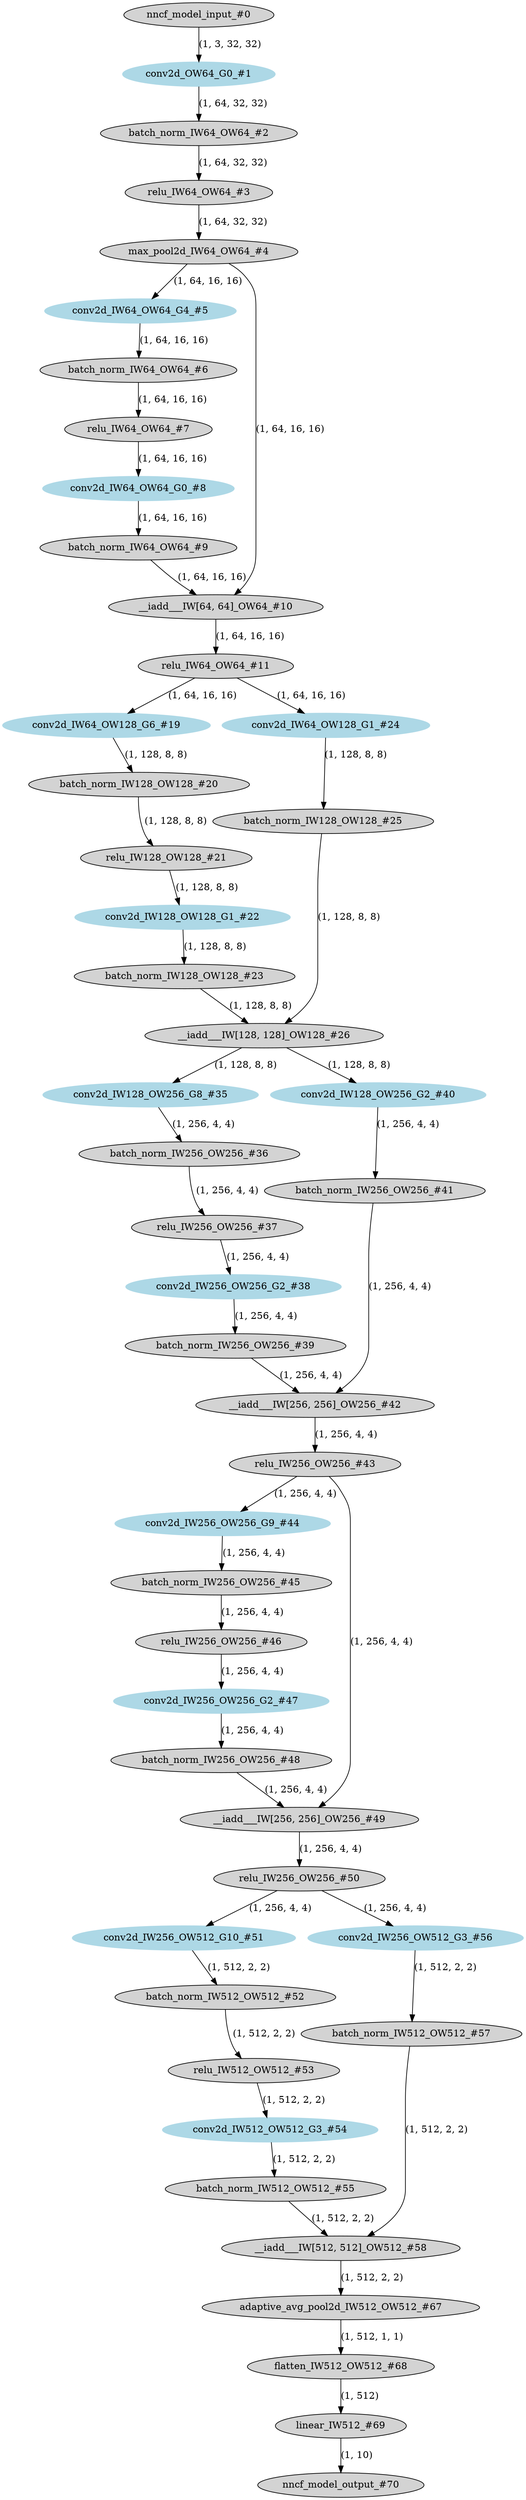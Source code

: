 strict digraph  {
"0 /nncf_model_input_0" [id=0, label="nncf_model_input_#0", style=filled, type=nncf_model_input];
"1 ResNet/NNCFConv2d[conv1]/conv2d_0" [color=lightblue, id=1, label="conv2d_OW64_G0_#1", style=filled, type=conv2d];
"2 ResNet/NNCFBatchNorm2d[bn1]/batch_norm_0" [id=2, label="batch_norm_IW64_OW64_#2", style=filled, type=batch_norm];
"3 ResNet/relu_0" [id=3, label="relu_IW64_OW64_#3", style=filled, type=relu];
"4 ResNet/MaxPool2d[maxpool]/max_pool2d_0" [id=4, label="max_pool2d_IW64_OW64_#4", style=filled, type=max_pool2d];
"5 ResNet/Sequential[layer1]/BasicBlock[0]/NNCFConv2d[conv1]/conv2d_0" [color=lightblue, id=5, label="conv2d_IW64_OW64_G4_#5", style=filled, type=conv2d];
"6 ResNet/Sequential[layer1]/BasicBlock[0]/NNCFBatchNorm2d[bn1]/batch_norm_0" [id=6, label="batch_norm_IW64_OW64_#6", style=filled, type=batch_norm];
"7 ResNet/Sequential[layer1]/BasicBlock[0]/relu_0" [id=7, label="relu_IW64_OW64_#7", style=filled, type=relu];
"8 ResNet/Sequential[layer1]/BasicBlock[0]/NNCFConv2d[conv2]/conv2d_0" [color=lightblue, id=8, label="conv2d_IW64_OW64_G0_#8", style=filled, type=conv2d];
"9 ResNet/Sequential[layer1]/BasicBlock[0]/NNCFBatchNorm2d[bn2]/batch_norm_0" [id=9, label="batch_norm_IW64_OW64_#9", style=filled, type=batch_norm];
"10 ResNet/Sequential[layer1]/BasicBlock[0]/__iadd___0" [id=10, label="__iadd___IW[64, 64]_OW64_#10", style=filled, type=__iadd__];
"11 ResNet/Sequential[layer1]/BasicBlock[0]/relu_1" [id=11, label="relu_IW64_OW64_#11", style=filled, type=relu];
"12 ResNet/Sequential[layer2]/BasicBlock[0]/NNCFConv2d[conv1]/conv2d_0" [color=lightblue, id=12, label="conv2d_IW64_OW128_G6_#19", style=filled, type=conv2d];
"13 ResNet/Sequential[layer2]/BasicBlock[0]/NNCFBatchNorm2d[bn1]/batch_norm_0" [id=13, label="batch_norm_IW128_OW128_#20", style=filled, type=batch_norm];
"14 ResNet/Sequential[layer2]/BasicBlock[0]/relu_0" [id=14, label="relu_IW128_OW128_#21", style=filled, type=relu];
"15 ResNet/Sequential[layer2]/BasicBlock[0]/NNCFConv2d[conv2]/conv2d_0" [color=lightblue, id=15, label="conv2d_IW128_OW128_G1_#22", style=filled, type=conv2d];
"16 ResNet/Sequential[layer2]/BasicBlock[0]/NNCFBatchNorm2d[bn2]/batch_norm_0" [id=16, label="batch_norm_IW128_OW128_#23", style=filled, type=batch_norm];
"17 ResNet/Sequential[layer2]/BasicBlock[0]/Sequential[shortcut]/NNCFConv2d[0]/conv2d_0" [color=lightblue, id=17, label="conv2d_IW64_OW128_G1_#24", style=filled, type=conv2d];
"18 ResNet/Sequential[layer2]/BasicBlock[0]/Sequential[shortcut]/NNCFBatchNorm2d[1]/batch_norm_0" [id=18, label="batch_norm_IW128_OW128_#25", style=filled, type=batch_norm];
"19 ResNet/Sequential[layer2]/BasicBlock[0]/__iadd___0" [id=19, label="__iadd___IW[128, 128]_OW128_#26", style=filled, type=__iadd__];
"20 ResNet/Sequential[layer3]/BasicBlock[0]/NNCFConv2d[conv1]/conv2d_0" [color=lightblue, id=20, label="conv2d_IW128_OW256_G8_#35", style=filled, type=conv2d];
"21 ResNet/Sequential[layer3]/BasicBlock[0]/NNCFBatchNorm2d[bn1]/batch_norm_0" [id=21, label="batch_norm_IW256_OW256_#36", style=filled, type=batch_norm];
"22 ResNet/Sequential[layer3]/BasicBlock[0]/relu_0" [id=22, label="relu_IW256_OW256_#37", style=filled, type=relu];
"23 ResNet/Sequential[layer3]/BasicBlock[0]/NNCFConv2d[conv2]/conv2d_0" [color=lightblue, id=23, label="conv2d_IW256_OW256_G2_#38", style=filled, type=conv2d];
"24 ResNet/Sequential[layer3]/BasicBlock[0]/NNCFBatchNorm2d[bn2]/batch_norm_0" [id=24, label="batch_norm_IW256_OW256_#39", style=filled, type=batch_norm];
"25 ResNet/Sequential[layer3]/BasicBlock[0]/Sequential[shortcut]/NNCFConv2d[0]/conv2d_0" [color=lightblue, id=25, label="conv2d_IW128_OW256_G2_#40", style=filled, type=conv2d];
"26 ResNet/Sequential[layer3]/BasicBlock[0]/Sequential[shortcut]/NNCFBatchNorm2d[1]/batch_norm_0" [id=26, label="batch_norm_IW256_OW256_#41", style=filled, type=batch_norm];
"27 ResNet/Sequential[layer3]/BasicBlock[0]/__iadd___0" [id=27, label="__iadd___IW[256, 256]_OW256_#42", style=filled, type=__iadd__];
"28 ResNet/Sequential[layer3]/BasicBlock[0]/relu_1" [id=28, label="relu_IW256_OW256_#43", style=filled, type=relu];
"29 ResNet/Sequential[layer3]/BasicBlock[1]/NNCFConv2d[conv1]/conv2d_0" [color=lightblue, id=29, label="conv2d_IW256_OW256_G9_#44", style=filled, type=conv2d];
"30 ResNet/Sequential[layer3]/BasicBlock[1]/NNCFBatchNorm2d[bn1]/batch_norm_0" [id=30, label="batch_norm_IW256_OW256_#45", style=filled, type=batch_norm];
"31 ResNet/Sequential[layer3]/BasicBlock[1]/relu_0" [id=31, label="relu_IW256_OW256_#46", style=filled, type=relu];
"32 ResNet/Sequential[layer3]/BasicBlock[1]/NNCFConv2d[conv2]/conv2d_0" [color=lightblue, id=32, label="conv2d_IW256_OW256_G2_#47", style=filled, type=conv2d];
"33 ResNet/Sequential[layer3]/BasicBlock[1]/NNCFBatchNorm2d[bn2]/batch_norm_0" [id=33, label="batch_norm_IW256_OW256_#48", style=filled, type=batch_norm];
"34 ResNet/Sequential[layer3]/BasicBlock[1]/__iadd___0" [id=34, label="__iadd___IW[256, 256]_OW256_#49", style=filled, type=__iadd__];
"35 ResNet/Sequential[layer3]/BasicBlock[1]/relu_1" [id=35, label="relu_IW256_OW256_#50", style=filled, type=relu];
"36 ResNet/Sequential[layer4]/BasicBlock[0]/NNCFConv2d[conv1]/conv2d_0" [color=lightblue, id=36, label="conv2d_IW256_OW512_G10_#51", style=filled, type=conv2d];
"37 ResNet/Sequential[layer4]/BasicBlock[0]/NNCFBatchNorm2d[bn1]/batch_norm_0" [id=37, label="batch_norm_IW512_OW512_#52", style=filled, type=batch_norm];
"38 ResNet/Sequential[layer4]/BasicBlock[0]/relu_0" [id=38, label="relu_IW512_OW512_#53", style=filled, type=relu];
"39 ResNet/Sequential[layer4]/BasicBlock[0]/NNCFConv2d[conv2]/conv2d_0" [color=lightblue, id=39, label="conv2d_IW512_OW512_G3_#54", style=filled, type=conv2d];
"40 ResNet/Sequential[layer4]/BasicBlock[0]/NNCFBatchNorm2d[bn2]/batch_norm_0" [id=40, label="batch_norm_IW512_OW512_#55", style=filled, type=batch_norm];
"41 ResNet/Sequential[layer4]/BasicBlock[0]/Sequential[shortcut]/NNCFConv2d[0]/conv2d_0" [color=lightblue, id=41, label="conv2d_IW256_OW512_G3_#56", style=filled, type=conv2d];
"42 ResNet/Sequential[layer4]/BasicBlock[0]/Sequential[shortcut]/NNCFBatchNorm2d[1]/batch_norm_0" [id=42, label="batch_norm_IW512_OW512_#57", style=filled, type=batch_norm];
"43 ResNet/Sequential[layer4]/BasicBlock[0]/__iadd___0" [id=43, label="__iadd___IW[512, 512]_OW512_#58", style=filled, type=__iadd__];
"44 ResNet/AdaptiveAvgPool2d[avgpool]/adaptive_avg_pool2d_0" [id=44, label="adaptive_avg_pool2d_IW512_OW512_#67", style=filled, type=adaptive_avg_pool2d];
"45 ResNet/flatten_0" [id=45, label="flatten_IW512_OW512_#68", style=filled, type=flatten];
"46 ResNet/NNCFLinear[linear]/linear_0" [id=46, label="linear_IW512_#69", style=filled, type=linear];
"47 /nncf_model_output_0" [id=47, label="nncf_model_output_#70", style=filled, type=nncf_model_output];
"0 /nncf_model_input_0" -> "1 ResNet/NNCFConv2d[conv1]/conv2d_0"  [label="(1, 3, 32, 32)", style=solid];
"1 ResNet/NNCFConv2d[conv1]/conv2d_0" -> "2 ResNet/NNCFBatchNorm2d[bn1]/batch_norm_0"  [label="(1, 64, 32, 32)", style=solid];
"2 ResNet/NNCFBatchNorm2d[bn1]/batch_norm_0" -> "3 ResNet/relu_0"  [label="(1, 64, 32, 32)", style=solid];
"3 ResNet/relu_0" -> "4 ResNet/MaxPool2d[maxpool]/max_pool2d_0"  [label="(1, 64, 32, 32)", style=solid];
"4 ResNet/MaxPool2d[maxpool]/max_pool2d_0" -> "5 ResNet/Sequential[layer1]/BasicBlock[0]/NNCFConv2d[conv1]/conv2d_0"  [label="(1, 64, 16, 16)", style=solid];
"4 ResNet/MaxPool2d[maxpool]/max_pool2d_0" -> "10 ResNet/Sequential[layer1]/BasicBlock[0]/__iadd___0"  [label="(1, 64, 16, 16)", style=solid];
"5 ResNet/Sequential[layer1]/BasicBlock[0]/NNCFConv2d[conv1]/conv2d_0" -> "6 ResNet/Sequential[layer1]/BasicBlock[0]/NNCFBatchNorm2d[bn1]/batch_norm_0"  [label="(1, 64, 16, 16)", style=solid];
"6 ResNet/Sequential[layer1]/BasicBlock[0]/NNCFBatchNorm2d[bn1]/batch_norm_0" -> "7 ResNet/Sequential[layer1]/BasicBlock[0]/relu_0"  [label="(1, 64, 16, 16)", style=solid];
"7 ResNet/Sequential[layer1]/BasicBlock[0]/relu_0" -> "8 ResNet/Sequential[layer1]/BasicBlock[0]/NNCFConv2d[conv2]/conv2d_0"  [label="(1, 64, 16, 16)", style=solid];
"8 ResNet/Sequential[layer1]/BasicBlock[0]/NNCFConv2d[conv2]/conv2d_0" -> "9 ResNet/Sequential[layer1]/BasicBlock[0]/NNCFBatchNorm2d[bn2]/batch_norm_0"  [label="(1, 64, 16, 16)", style=solid];
"9 ResNet/Sequential[layer1]/BasicBlock[0]/NNCFBatchNorm2d[bn2]/batch_norm_0" -> "10 ResNet/Sequential[layer1]/BasicBlock[0]/__iadd___0"  [label="(1, 64, 16, 16)", style=solid];
"10 ResNet/Sequential[layer1]/BasicBlock[0]/__iadd___0" -> "11 ResNet/Sequential[layer1]/BasicBlock[0]/relu_1"  [label="(1, 64, 16, 16)", style=solid];
"11 ResNet/Sequential[layer1]/BasicBlock[0]/relu_1" -> "12 ResNet/Sequential[layer2]/BasicBlock[0]/NNCFConv2d[conv1]/conv2d_0"  [label="(1, 64, 16, 16)", style=solid];
"11 ResNet/Sequential[layer1]/BasicBlock[0]/relu_1" -> "17 ResNet/Sequential[layer2]/BasicBlock[0]/Sequential[shortcut]/NNCFConv2d[0]/conv2d_0"  [label="(1, 64, 16, 16)", style=solid];
"12 ResNet/Sequential[layer2]/BasicBlock[0]/NNCFConv2d[conv1]/conv2d_0" -> "13 ResNet/Sequential[layer2]/BasicBlock[0]/NNCFBatchNorm2d[bn1]/batch_norm_0"  [label="(1, 128, 8, 8)", style=solid];
"13 ResNet/Sequential[layer2]/BasicBlock[0]/NNCFBatchNorm2d[bn1]/batch_norm_0" -> "14 ResNet/Sequential[layer2]/BasicBlock[0]/relu_0"  [label="(1, 128, 8, 8)", style=solid];
"14 ResNet/Sequential[layer2]/BasicBlock[0]/relu_0" -> "15 ResNet/Sequential[layer2]/BasicBlock[0]/NNCFConv2d[conv2]/conv2d_0"  [label="(1, 128, 8, 8)", style=solid];
"15 ResNet/Sequential[layer2]/BasicBlock[0]/NNCFConv2d[conv2]/conv2d_0" -> "16 ResNet/Sequential[layer2]/BasicBlock[0]/NNCFBatchNorm2d[bn2]/batch_norm_0"  [label="(1, 128, 8, 8)", style=solid];
"16 ResNet/Sequential[layer2]/BasicBlock[0]/NNCFBatchNorm2d[bn2]/batch_norm_0" -> "19 ResNet/Sequential[layer2]/BasicBlock[0]/__iadd___0"  [label="(1, 128, 8, 8)", style=solid];
"17 ResNet/Sequential[layer2]/BasicBlock[0]/Sequential[shortcut]/NNCFConv2d[0]/conv2d_0" -> "18 ResNet/Sequential[layer2]/BasicBlock[0]/Sequential[shortcut]/NNCFBatchNorm2d[1]/batch_norm_0"  [label="(1, 128, 8, 8)", style=solid];
"18 ResNet/Sequential[layer2]/BasicBlock[0]/Sequential[shortcut]/NNCFBatchNorm2d[1]/batch_norm_0" -> "19 ResNet/Sequential[layer2]/BasicBlock[0]/__iadd___0"  [label="(1, 128, 8, 8)", style=solid];
"19 ResNet/Sequential[layer2]/BasicBlock[0]/__iadd___0" -> "20 ResNet/Sequential[layer3]/BasicBlock[0]/NNCFConv2d[conv1]/conv2d_0"  [label="(1, 128, 8, 8)", style=solid];
"19 ResNet/Sequential[layer2]/BasicBlock[0]/__iadd___0" -> "25 ResNet/Sequential[layer3]/BasicBlock[0]/Sequential[shortcut]/NNCFConv2d[0]/conv2d_0"  [label="(1, 128, 8, 8)", style=solid];
"20 ResNet/Sequential[layer3]/BasicBlock[0]/NNCFConv2d[conv1]/conv2d_0" -> "21 ResNet/Sequential[layer3]/BasicBlock[0]/NNCFBatchNorm2d[bn1]/batch_norm_0"  [label="(1, 256, 4, 4)", style=solid];
"21 ResNet/Sequential[layer3]/BasicBlock[0]/NNCFBatchNorm2d[bn1]/batch_norm_0" -> "22 ResNet/Sequential[layer3]/BasicBlock[0]/relu_0"  [label="(1, 256, 4, 4)", style=solid];
"22 ResNet/Sequential[layer3]/BasicBlock[0]/relu_0" -> "23 ResNet/Sequential[layer3]/BasicBlock[0]/NNCFConv2d[conv2]/conv2d_0"  [label="(1, 256, 4, 4)", style=solid];
"23 ResNet/Sequential[layer3]/BasicBlock[0]/NNCFConv2d[conv2]/conv2d_0" -> "24 ResNet/Sequential[layer3]/BasicBlock[0]/NNCFBatchNorm2d[bn2]/batch_norm_0"  [label="(1, 256, 4, 4)", style=solid];
"24 ResNet/Sequential[layer3]/BasicBlock[0]/NNCFBatchNorm2d[bn2]/batch_norm_0" -> "27 ResNet/Sequential[layer3]/BasicBlock[0]/__iadd___0"  [label="(1, 256, 4, 4)", style=solid];
"25 ResNet/Sequential[layer3]/BasicBlock[0]/Sequential[shortcut]/NNCFConv2d[0]/conv2d_0" -> "26 ResNet/Sequential[layer3]/BasicBlock[0]/Sequential[shortcut]/NNCFBatchNorm2d[1]/batch_norm_0"  [label="(1, 256, 4, 4)", style=solid];
"26 ResNet/Sequential[layer3]/BasicBlock[0]/Sequential[shortcut]/NNCFBatchNorm2d[1]/batch_norm_0" -> "27 ResNet/Sequential[layer3]/BasicBlock[0]/__iadd___0"  [label="(1, 256, 4, 4)", style=solid];
"27 ResNet/Sequential[layer3]/BasicBlock[0]/__iadd___0" -> "28 ResNet/Sequential[layer3]/BasicBlock[0]/relu_1"  [label="(1, 256, 4, 4)", style=solid];
"28 ResNet/Sequential[layer3]/BasicBlock[0]/relu_1" -> "29 ResNet/Sequential[layer3]/BasicBlock[1]/NNCFConv2d[conv1]/conv2d_0"  [label="(1, 256, 4, 4)", style=solid];
"28 ResNet/Sequential[layer3]/BasicBlock[0]/relu_1" -> "34 ResNet/Sequential[layer3]/BasicBlock[1]/__iadd___0"  [label="(1, 256, 4, 4)", style=solid];
"29 ResNet/Sequential[layer3]/BasicBlock[1]/NNCFConv2d[conv1]/conv2d_0" -> "30 ResNet/Sequential[layer3]/BasicBlock[1]/NNCFBatchNorm2d[bn1]/batch_norm_0"  [label="(1, 256, 4, 4)", style=solid];
"30 ResNet/Sequential[layer3]/BasicBlock[1]/NNCFBatchNorm2d[bn1]/batch_norm_0" -> "31 ResNet/Sequential[layer3]/BasicBlock[1]/relu_0"  [label="(1, 256, 4, 4)", style=solid];
"31 ResNet/Sequential[layer3]/BasicBlock[1]/relu_0" -> "32 ResNet/Sequential[layer3]/BasicBlock[1]/NNCFConv2d[conv2]/conv2d_0"  [label="(1, 256, 4, 4)", style=solid];
"32 ResNet/Sequential[layer3]/BasicBlock[1]/NNCFConv2d[conv2]/conv2d_0" -> "33 ResNet/Sequential[layer3]/BasicBlock[1]/NNCFBatchNorm2d[bn2]/batch_norm_0"  [label="(1, 256, 4, 4)", style=solid];
"33 ResNet/Sequential[layer3]/BasicBlock[1]/NNCFBatchNorm2d[bn2]/batch_norm_0" -> "34 ResNet/Sequential[layer3]/BasicBlock[1]/__iadd___0"  [label="(1, 256, 4, 4)", style=solid];
"34 ResNet/Sequential[layer3]/BasicBlock[1]/__iadd___0" -> "35 ResNet/Sequential[layer3]/BasicBlock[1]/relu_1"  [label="(1, 256, 4, 4)", style=solid];
"35 ResNet/Sequential[layer3]/BasicBlock[1]/relu_1" -> "36 ResNet/Sequential[layer4]/BasicBlock[0]/NNCFConv2d[conv1]/conv2d_0"  [label="(1, 256, 4, 4)", style=solid];
"35 ResNet/Sequential[layer3]/BasicBlock[1]/relu_1" -> "41 ResNet/Sequential[layer4]/BasicBlock[0]/Sequential[shortcut]/NNCFConv2d[0]/conv2d_0"  [label="(1, 256, 4, 4)", style=solid];
"36 ResNet/Sequential[layer4]/BasicBlock[0]/NNCFConv2d[conv1]/conv2d_0" -> "37 ResNet/Sequential[layer4]/BasicBlock[0]/NNCFBatchNorm2d[bn1]/batch_norm_0"  [label="(1, 512, 2, 2)", style=solid];
"37 ResNet/Sequential[layer4]/BasicBlock[0]/NNCFBatchNorm2d[bn1]/batch_norm_0" -> "38 ResNet/Sequential[layer4]/BasicBlock[0]/relu_0"  [label="(1, 512, 2, 2)", style=solid];
"38 ResNet/Sequential[layer4]/BasicBlock[0]/relu_0" -> "39 ResNet/Sequential[layer4]/BasicBlock[0]/NNCFConv2d[conv2]/conv2d_0"  [label="(1, 512, 2, 2)", style=solid];
"39 ResNet/Sequential[layer4]/BasicBlock[0]/NNCFConv2d[conv2]/conv2d_0" -> "40 ResNet/Sequential[layer4]/BasicBlock[0]/NNCFBatchNorm2d[bn2]/batch_norm_0"  [label="(1, 512, 2, 2)", style=solid];
"40 ResNet/Sequential[layer4]/BasicBlock[0]/NNCFBatchNorm2d[bn2]/batch_norm_0" -> "43 ResNet/Sequential[layer4]/BasicBlock[0]/__iadd___0"  [label="(1, 512, 2, 2)", style=solid];
"41 ResNet/Sequential[layer4]/BasicBlock[0]/Sequential[shortcut]/NNCFConv2d[0]/conv2d_0" -> "42 ResNet/Sequential[layer4]/BasicBlock[0]/Sequential[shortcut]/NNCFBatchNorm2d[1]/batch_norm_0"  [label="(1, 512, 2, 2)", style=solid];
"42 ResNet/Sequential[layer4]/BasicBlock[0]/Sequential[shortcut]/NNCFBatchNorm2d[1]/batch_norm_0" -> "43 ResNet/Sequential[layer4]/BasicBlock[0]/__iadd___0"  [label="(1, 512, 2, 2)", style=solid];
"43 ResNet/Sequential[layer4]/BasicBlock[0]/__iadd___0" -> "44 ResNet/AdaptiveAvgPool2d[avgpool]/adaptive_avg_pool2d_0"  [label="(1, 512, 2, 2)", style=solid];
"44 ResNet/AdaptiveAvgPool2d[avgpool]/adaptive_avg_pool2d_0" -> "45 ResNet/flatten_0"  [label="(1, 512, 1, 1)", style=solid];
"45 ResNet/flatten_0" -> "46 ResNet/NNCFLinear[linear]/linear_0"  [label="(1, 512)", style=solid];
"46 ResNet/NNCFLinear[linear]/linear_0" -> "47 /nncf_model_output_0"  [label="(1, 10)", style=solid];
}
